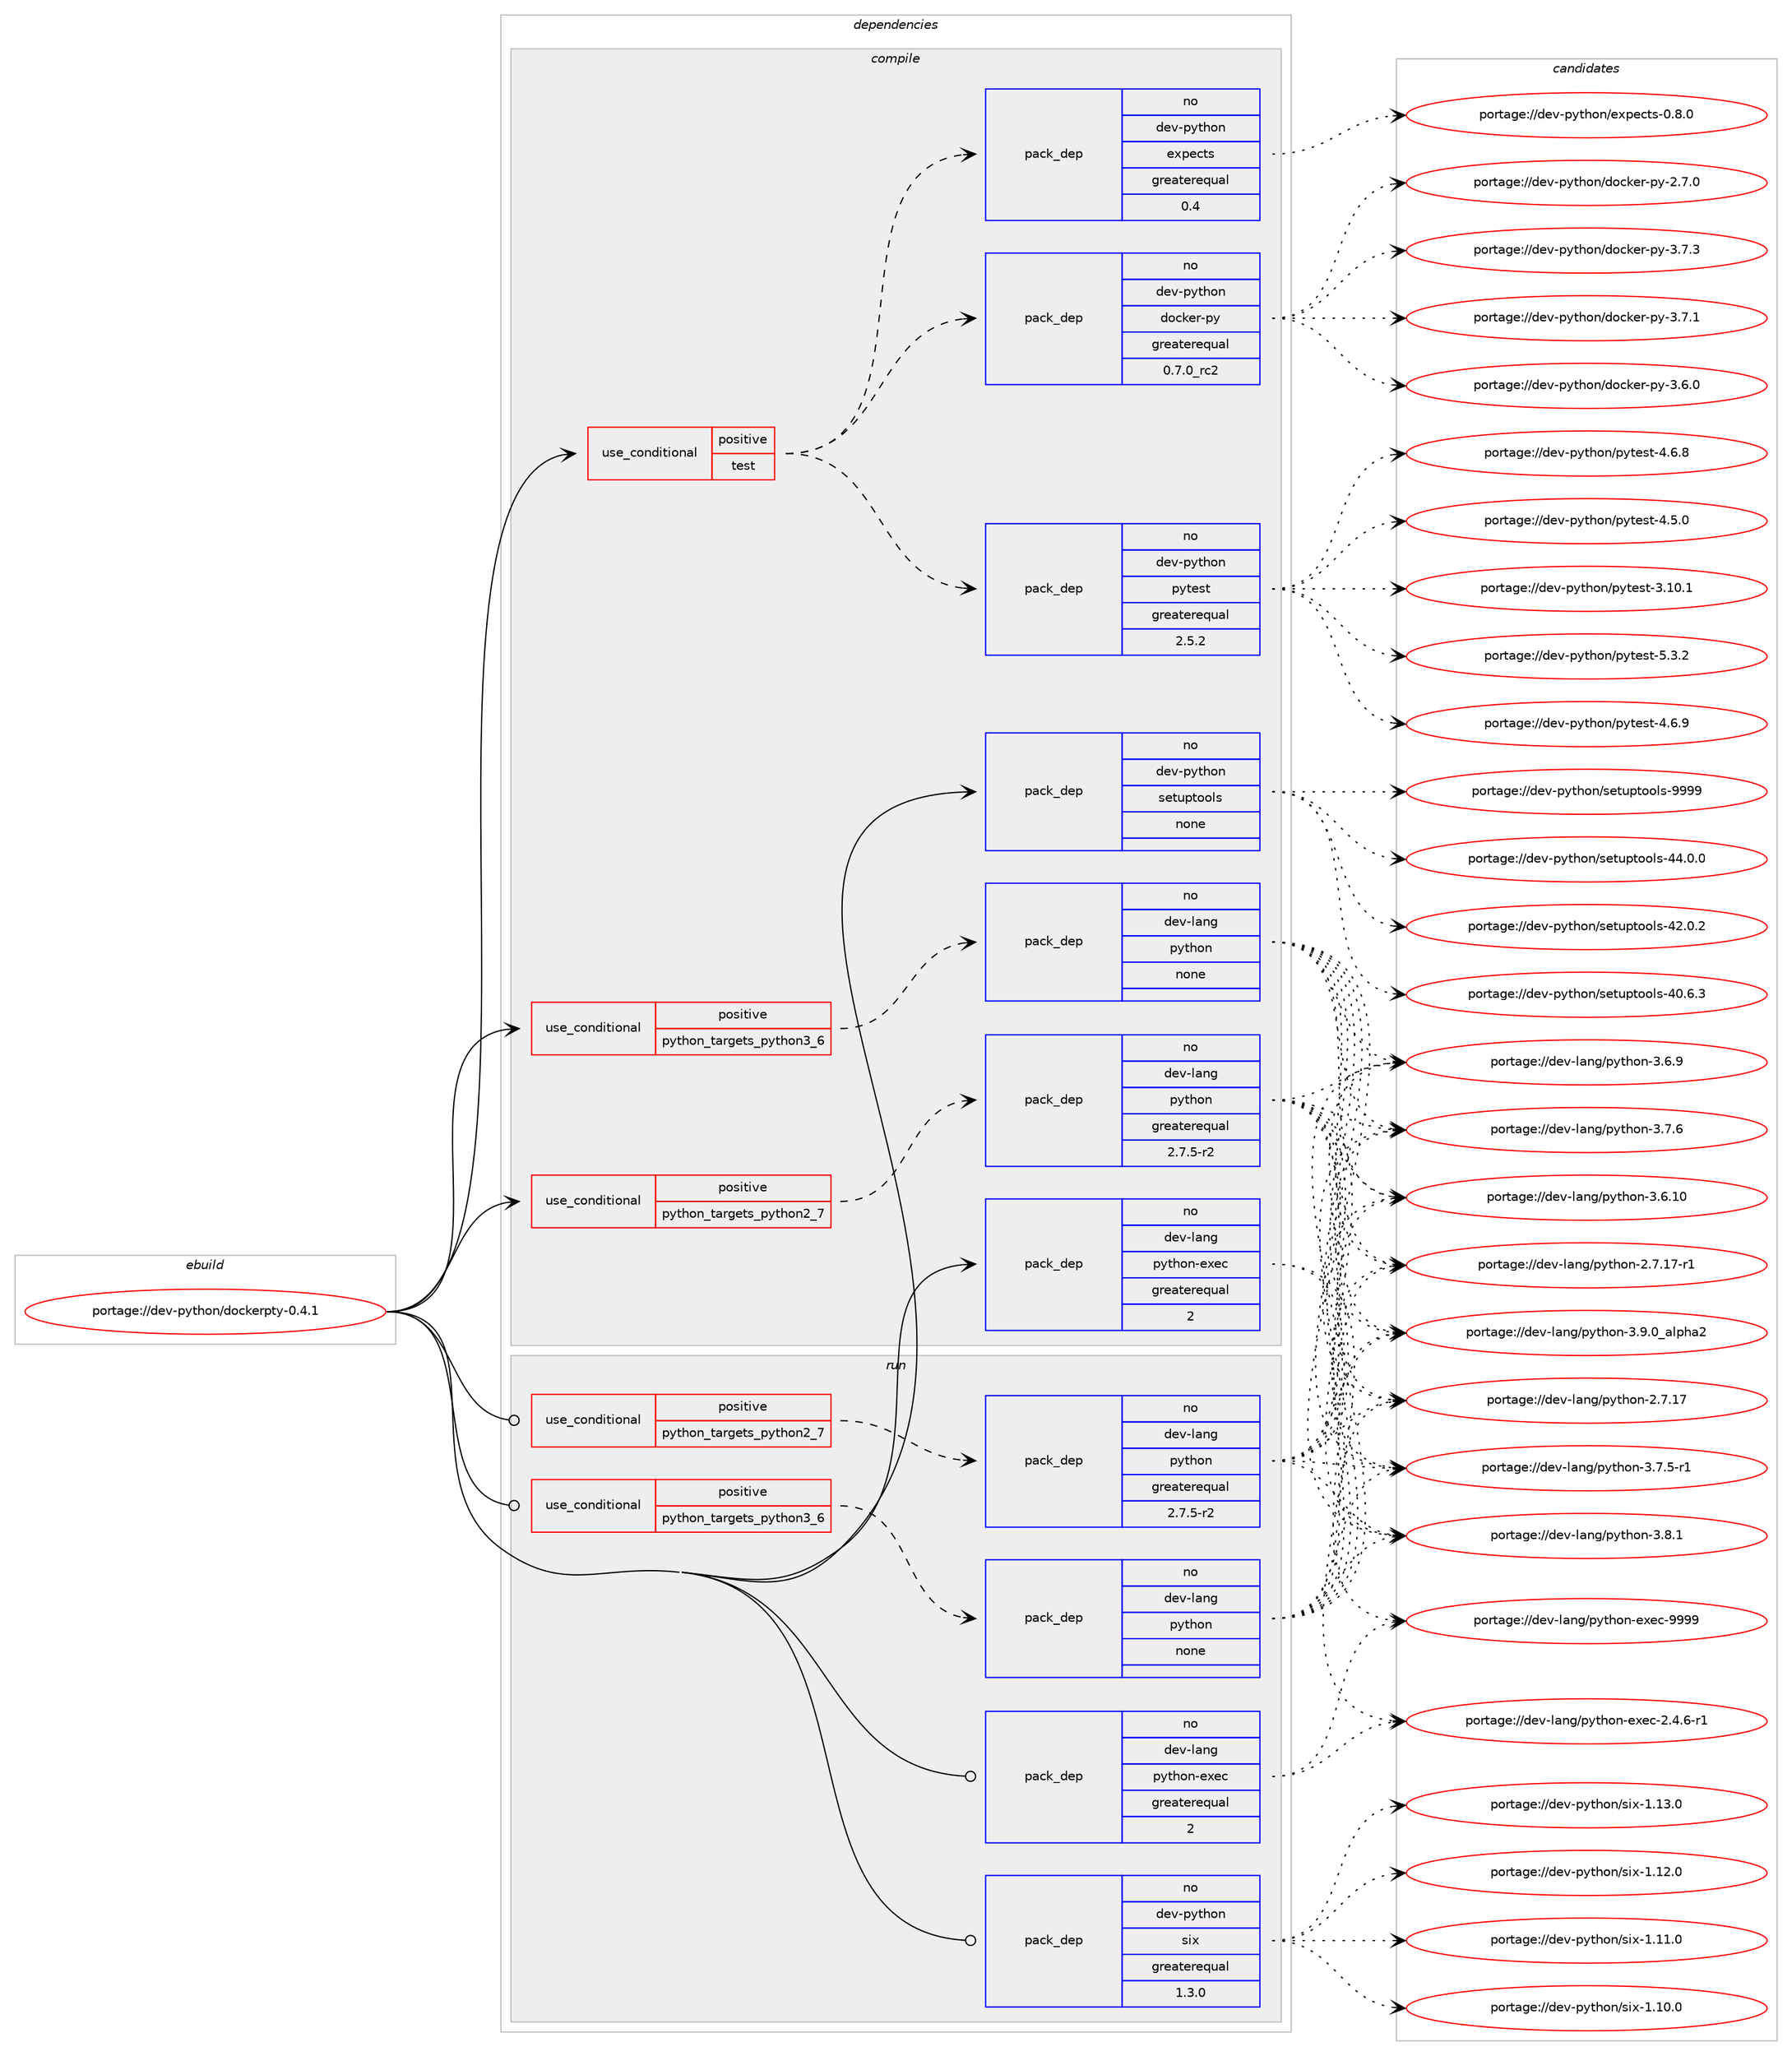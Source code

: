 digraph prolog {

# *************
# Graph options
# *************

newrank=true;
concentrate=true;
compound=true;
graph [rankdir=LR,fontname=Helvetica,fontsize=10,ranksep=1.5];#, ranksep=2.5, nodesep=0.2];
edge  [arrowhead=vee];
node  [fontname=Helvetica,fontsize=10];

# **********
# The ebuild
# **********

subgraph cluster_leftcol {
color=gray;
rank=same;
label=<<i>ebuild</i>>;
id [label="portage://dev-python/dockerpty-0.4.1", color=red, width=4, href="../dev-python/dockerpty-0.4.1.svg"];
}

# ****************
# The dependencies
# ****************

subgraph cluster_midcol {
color=gray;
label=<<i>dependencies</i>>;
subgraph cluster_compile {
fillcolor="#eeeeee";
style=filled;
label=<<i>compile</i>>;
subgraph cond116605 {
dependency463343 [label=<<TABLE BORDER="0" CELLBORDER="1" CELLSPACING="0" CELLPADDING="4"><TR><TD ROWSPAN="3" CELLPADDING="10">use_conditional</TD></TR><TR><TD>positive</TD></TR><TR><TD>python_targets_python2_7</TD></TR></TABLE>>, shape=none, color=red];
subgraph pack341745 {
dependency463344 [label=<<TABLE BORDER="0" CELLBORDER="1" CELLSPACING="0" CELLPADDING="4" WIDTH="220"><TR><TD ROWSPAN="6" CELLPADDING="30">pack_dep</TD></TR><TR><TD WIDTH="110">no</TD></TR><TR><TD>dev-lang</TD></TR><TR><TD>python</TD></TR><TR><TD>greaterequal</TD></TR><TR><TD>2.7.5-r2</TD></TR></TABLE>>, shape=none, color=blue];
}
dependency463343:e -> dependency463344:w [weight=20,style="dashed",arrowhead="vee"];
}
id:e -> dependency463343:w [weight=20,style="solid",arrowhead="vee"];
subgraph cond116606 {
dependency463345 [label=<<TABLE BORDER="0" CELLBORDER="1" CELLSPACING="0" CELLPADDING="4"><TR><TD ROWSPAN="3" CELLPADDING="10">use_conditional</TD></TR><TR><TD>positive</TD></TR><TR><TD>python_targets_python3_6</TD></TR></TABLE>>, shape=none, color=red];
subgraph pack341746 {
dependency463346 [label=<<TABLE BORDER="0" CELLBORDER="1" CELLSPACING="0" CELLPADDING="4" WIDTH="220"><TR><TD ROWSPAN="6" CELLPADDING="30">pack_dep</TD></TR><TR><TD WIDTH="110">no</TD></TR><TR><TD>dev-lang</TD></TR><TR><TD>python</TD></TR><TR><TD>none</TD></TR><TR><TD></TD></TR></TABLE>>, shape=none, color=blue];
}
dependency463345:e -> dependency463346:w [weight=20,style="dashed",arrowhead="vee"];
}
id:e -> dependency463345:w [weight=20,style="solid",arrowhead="vee"];
subgraph cond116607 {
dependency463347 [label=<<TABLE BORDER="0" CELLBORDER="1" CELLSPACING="0" CELLPADDING="4"><TR><TD ROWSPAN="3" CELLPADDING="10">use_conditional</TD></TR><TR><TD>positive</TD></TR><TR><TD>test</TD></TR></TABLE>>, shape=none, color=red];
subgraph pack341747 {
dependency463348 [label=<<TABLE BORDER="0" CELLBORDER="1" CELLSPACING="0" CELLPADDING="4" WIDTH="220"><TR><TD ROWSPAN="6" CELLPADDING="30">pack_dep</TD></TR><TR><TD WIDTH="110">no</TD></TR><TR><TD>dev-python</TD></TR><TR><TD>docker-py</TD></TR><TR><TD>greaterequal</TD></TR><TR><TD>0.7.0_rc2</TD></TR></TABLE>>, shape=none, color=blue];
}
dependency463347:e -> dependency463348:w [weight=20,style="dashed",arrowhead="vee"];
subgraph pack341748 {
dependency463349 [label=<<TABLE BORDER="0" CELLBORDER="1" CELLSPACING="0" CELLPADDING="4" WIDTH="220"><TR><TD ROWSPAN="6" CELLPADDING="30">pack_dep</TD></TR><TR><TD WIDTH="110">no</TD></TR><TR><TD>dev-python</TD></TR><TR><TD>expects</TD></TR><TR><TD>greaterequal</TD></TR><TR><TD>0.4</TD></TR></TABLE>>, shape=none, color=blue];
}
dependency463347:e -> dependency463349:w [weight=20,style="dashed",arrowhead="vee"];
subgraph pack341749 {
dependency463350 [label=<<TABLE BORDER="0" CELLBORDER="1" CELLSPACING="0" CELLPADDING="4" WIDTH="220"><TR><TD ROWSPAN="6" CELLPADDING="30">pack_dep</TD></TR><TR><TD WIDTH="110">no</TD></TR><TR><TD>dev-python</TD></TR><TR><TD>pytest</TD></TR><TR><TD>greaterequal</TD></TR><TR><TD>2.5.2</TD></TR></TABLE>>, shape=none, color=blue];
}
dependency463347:e -> dependency463350:w [weight=20,style="dashed",arrowhead="vee"];
}
id:e -> dependency463347:w [weight=20,style="solid",arrowhead="vee"];
subgraph pack341750 {
dependency463351 [label=<<TABLE BORDER="0" CELLBORDER="1" CELLSPACING="0" CELLPADDING="4" WIDTH="220"><TR><TD ROWSPAN="6" CELLPADDING="30">pack_dep</TD></TR><TR><TD WIDTH="110">no</TD></TR><TR><TD>dev-lang</TD></TR><TR><TD>python-exec</TD></TR><TR><TD>greaterequal</TD></TR><TR><TD>2</TD></TR></TABLE>>, shape=none, color=blue];
}
id:e -> dependency463351:w [weight=20,style="solid",arrowhead="vee"];
subgraph pack341751 {
dependency463352 [label=<<TABLE BORDER="0" CELLBORDER="1" CELLSPACING="0" CELLPADDING="4" WIDTH="220"><TR><TD ROWSPAN="6" CELLPADDING="30">pack_dep</TD></TR><TR><TD WIDTH="110">no</TD></TR><TR><TD>dev-python</TD></TR><TR><TD>setuptools</TD></TR><TR><TD>none</TD></TR><TR><TD></TD></TR></TABLE>>, shape=none, color=blue];
}
id:e -> dependency463352:w [weight=20,style="solid",arrowhead="vee"];
}
subgraph cluster_compileandrun {
fillcolor="#eeeeee";
style=filled;
label=<<i>compile and run</i>>;
}
subgraph cluster_run {
fillcolor="#eeeeee";
style=filled;
label=<<i>run</i>>;
subgraph cond116608 {
dependency463353 [label=<<TABLE BORDER="0" CELLBORDER="1" CELLSPACING="0" CELLPADDING="4"><TR><TD ROWSPAN="3" CELLPADDING="10">use_conditional</TD></TR><TR><TD>positive</TD></TR><TR><TD>python_targets_python2_7</TD></TR></TABLE>>, shape=none, color=red];
subgraph pack341752 {
dependency463354 [label=<<TABLE BORDER="0" CELLBORDER="1" CELLSPACING="0" CELLPADDING="4" WIDTH="220"><TR><TD ROWSPAN="6" CELLPADDING="30">pack_dep</TD></TR><TR><TD WIDTH="110">no</TD></TR><TR><TD>dev-lang</TD></TR><TR><TD>python</TD></TR><TR><TD>greaterequal</TD></TR><TR><TD>2.7.5-r2</TD></TR></TABLE>>, shape=none, color=blue];
}
dependency463353:e -> dependency463354:w [weight=20,style="dashed",arrowhead="vee"];
}
id:e -> dependency463353:w [weight=20,style="solid",arrowhead="odot"];
subgraph cond116609 {
dependency463355 [label=<<TABLE BORDER="0" CELLBORDER="1" CELLSPACING="0" CELLPADDING="4"><TR><TD ROWSPAN="3" CELLPADDING="10">use_conditional</TD></TR><TR><TD>positive</TD></TR><TR><TD>python_targets_python3_6</TD></TR></TABLE>>, shape=none, color=red];
subgraph pack341753 {
dependency463356 [label=<<TABLE BORDER="0" CELLBORDER="1" CELLSPACING="0" CELLPADDING="4" WIDTH="220"><TR><TD ROWSPAN="6" CELLPADDING="30">pack_dep</TD></TR><TR><TD WIDTH="110">no</TD></TR><TR><TD>dev-lang</TD></TR><TR><TD>python</TD></TR><TR><TD>none</TD></TR><TR><TD></TD></TR></TABLE>>, shape=none, color=blue];
}
dependency463355:e -> dependency463356:w [weight=20,style="dashed",arrowhead="vee"];
}
id:e -> dependency463355:w [weight=20,style="solid",arrowhead="odot"];
subgraph pack341754 {
dependency463357 [label=<<TABLE BORDER="0" CELLBORDER="1" CELLSPACING="0" CELLPADDING="4" WIDTH="220"><TR><TD ROWSPAN="6" CELLPADDING="30">pack_dep</TD></TR><TR><TD WIDTH="110">no</TD></TR><TR><TD>dev-lang</TD></TR><TR><TD>python-exec</TD></TR><TR><TD>greaterequal</TD></TR><TR><TD>2</TD></TR></TABLE>>, shape=none, color=blue];
}
id:e -> dependency463357:w [weight=20,style="solid",arrowhead="odot"];
subgraph pack341755 {
dependency463358 [label=<<TABLE BORDER="0" CELLBORDER="1" CELLSPACING="0" CELLPADDING="4" WIDTH="220"><TR><TD ROWSPAN="6" CELLPADDING="30">pack_dep</TD></TR><TR><TD WIDTH="110">no</TD></TR><TR><TD>dev-python</TD></TR><TR><TD>six</TD></TR><TR><TD>greaterequal</TD></TR><TR><TD>1.3.0</TD></TR></TABLE>>, shape=none, color=blue];
}
id:e -> dependency463358:w [weight=20,style="solid",arrowhead="odot"];
}
}

# **************
# The candidates
# **************

subgraph cluster_choices {
rank=same;
color=gray;
label=<<i>candidates</i>>;

subgraph choice341745 {
color=black;
nodesep=1;
choice10010111845108971101034711212111610411111045514657464895971081121049750 [label="portage://dev-lang/python-3.9.0_alpha2", color=red, width=4,href="../dev-lang/python-3.9.0_alpha2.svg"];
choice100101118451089711010347112121116104111110455146564649 [label="portage://dev-lang/python-3.8.1", color=red, width=4,href="../dev-lang/python-3.8.1.svg"];
choice100101118451089711010347112121116104111110455146554654 [label="portage://dev-lang/python-3.7.6", color=red, width=4,href="../dev-lang/python-3.7.6.svg"];
choice1001011184510897110103471121211161041111104551465546534511449 [label="portage://dev-lang/python-3.7.5-r1", color=red, width=4,href="../dev-lang/python-3.7.5-r1.svg"];
choice100101118451089711010347112121116104111110455146544657 [label="portage://dev-lang/python-3.6.9", color=red, width=4,href="../dev-lang/python-3.6.9.svg"];
choice10010111845108971101034711212111610411111045514654464948 [label="portage://dev-lang/python-3.6.10", color=red, width=4,href="../dev-lang/python-3.6.10.svg"];
choice100101118451089711010347112121116104111110455046554649554511449 [label="portage://dev-lang/python-2.7.17-r1", color=red, width=4,href="../dev-lang/python-2.7.17-r1.svg"];
choice10010111845108971101034711212111610411111045504655464955 [label="portage://dev-lang/python-2.7.17", color=red, width=4,href="../dev-lang/python-2.7.17.svg"];
dependency463344:e -> choice10010111845108971101034711212111610411111045514657464895971081121049750:w [style=dotted,weight="100"];
dependency463344:e -> choice100101118451089711010347112121116104111110455146564649:w [style=dotted,weight="100"];
dependency463344:e -> choice100101118451089711010347112121116104111110455146554654:w [style=dotted,weight="100"];
dependency463344:e -> choice1001011184510897110103471121211161041111104551465546534511449:w [style=dotted,weight="100"];
dependency463344:e -> choice100101118451089711010347112121116104111110455146544657:w [style=dotted,weight="100"];
dependency463344:e -> choice10010111845108971101034711212111610411111045514654464948:w [style=dotted,weight="100"];
dependency463344:e -> choice100101118451089711010347112121116104111110455046554649554511449:w [style=dotted,weight="100"];
dependency463344:e -> choice10010111845108971101034711212111610411111045504655464955:w [style=dotted,weight="100"];
}
subgraph choice341746 {
color=black;
nodesep=1;
choice10010111845108971101034711212111610411111045514657464895971081121049750 [label="portage://dev-lang/python-3.9.0_alpha2", color=red, width=4,href="../dev-lang/python-3.9.0_alpha2.svg"];
choice100101118451089711010347112121116104111110455146564649 [label="portage://dev-lang/python-3.8.1", color=red, width=4,href="../dev-lang/python-3.8.1.svg"];
choice100101118451089711010347112121116104111110455146554654 [label="portage://dev-lang/python-3.7.6", color=red, width=4,href="../dev-lang/python-3.7.6.svg"];
choice1001011184510897110103471121211161041111104551465546534511449 [label="portage://dev-lang/python-3.7.5-r1", color=red, width=4,href="../dev-lang/python-3.7.5-r1.svg"];
choice100101118451089711010347112121116104111110455146544657 [label="portage://dev-lang/python-3.6.9", color=red, width=4,href="../dev-lang/python-3.6.9.svg"];
choice10010111845108971101034711212111610411111045514654464948 [label="portage://dev-lang/python-3.6.10", color=red, width=4,href="../dev-lang/python-3.6.10.svg"];
choice100101118451089711010347112121116104111110455046554649554511449 [label="portage://dev-lang/python-2.7.17-r1", color=red, width=4,href="../dev-lang/python-2.7.17-r1.svg"];
choice10010111845108971101034711212111610411111045504655464955 [label="portage://dev-lang/python-2.7.17", color=red, width=4,href="../dev-lang/python-2.7.17.svg"];
dependency463346:e -> choice10010111845108971101034711212111610411111045514657464895971081121049750:w [style=dotted,weight="100"];
dependency463346:e -> choice100101118451089711010347112121116104111110455146564649:w [style=dotted,weight="100"];
dependency463346:e -> choice100101118451089711010347112121116104111110455146554654:w [style=dotted,weight="100"];
dependency463346:e -> choice1001011184510897110103471121211161041111104551465546534511449:w [style=dotted,weight="100"];
dependency463346:e -> choice100101118451089711010347112121116104111110455146544657:w [style=dotted,weight="100"];
dependency463346:e -> choice10010111845108971101034711212111610411111045514654464948:w [style=dotted,weight="100"];
dependency463346:e -> choice100101118451089711010347112121116104111110455046554649554511449:w [style=dotted,weight="100"];
dependency463346:e -> choice10010111845108971101034711212111610411111045504655464955:w [style=dotted,weight="100"];
}
subgraph choice341747 {
color=black;
nodesep=1;
choice10010111845112121116104111110471001119910710111445112121455146554651 [label="portage://dev-python/docker-py-3.7.3", color=red, width=4,href="../dev-python/docker-py-3.7.3.svg"];
choice10010111845112121116104111110471001119910710111445112121455146554649 [label="portage://dev-python/docker-py-3.7.1", color=red, width=4,href="../dev-python/docker-py-3.7.1.svg"];
choice10010111845112121116104111110471001119910710111445112121455146544648 [label="portage://dev-python/docker-py-3.6.0", color=red, width=4,href="../dev-python/docker-py-3.6.0.svg"];
choice10010111845112121116104111110471001119910710111445112121455046554648 [label="portage://dev-python/docker-py-2.7.0", color=red, width=4,href="../dev-python/docker-py-2.7.0.svg"];
dependency463348:e -> choice10010111845112121116104111110471001119910710111445112121455146554651:w [style=dotted,weight="100"];
dependency463348:e -> choice10010111845112121116104111110471001119910710111445112121455146554649:w [style=dotted,weight="100"];
dependency463348:e -> choice10010111845112121116104111110471001119910710111445112121455146544648:w [style=dotted,weight="100"];
dependency463348:e -> choice10010111845112121116104111110471001119910710111445112121455046554648:w [style=dotted,weight="100"];
}
subgraph choice341748 {
color=black;
nodesep=1;
choice100101118451121211161041111104710112011210199116115454846564648 [label="portage://dev-python/expects-0.8.0", color=red, width=4,href="../dev-python/expects-0.8.0.svg"];
dependency463349:e -> choice100101118451121211161041111104710112011210199116115454846564648:w [style=dotted,weight="100"];
}
subgraph choice341749 {
color=black;
nodesep=1;
choice1001011184511212111610411111047112121116101115116455346514650 [label="portage://dev-python/pytest-5.3.2", color=red, width=4,href="../dev-python/pytest-5.3.2.svg"];
choice1001011184511212111610411111047112121116101115116455246544657 [label="portage://dev-python/pytest-4.6.9", color=red, width=4,href="../dev-python/pytest-4.6.9.svg"];
choice1001011184511212111610411111047112121116101115116455246544656 [label="portage://dev-python/pytest-4.6.8", color=red, width=4,href="../dev-python/pytest-4.6.8.svg"];
choice1001011184511212111610411111047112121116101115116455246534648 [label="portage://dev-python/pytest-4.5.0", color=red, width=4,href="../dev-python/pytest-4.5.0.svg"];
choice100101118451121211161041111104711212111610111511645514649484649 [label="portage://dev-python/pytest-3.10.1", color=red, width=4,href="../dev-python/pytest-3.10.1.svg"];
dependency463350:e -> choice1001011184511212111610411111047112121116101115116455346514650:w [style=dotted,weight="100"];
dependency463350:e -> choice1001011184511212111610411111047112121116101115116455246544657:w [style=dotted,weight="100"];
dependency463350:e -> choice1001011184511212111610411111047112121116101115116455246544656:w [style=dotted,weight="100"];
dependency463350:e -> choice1001011184511212111610411111047112121116101115116455246534648:w [style=dotted,weight="100"];
dependency463350:e -> choice100101118451121211161041111104711212111610111511645514649484649:w [style=dotted,weight="100"];
}
subgraph choice341750 {
color=black;
nodesep=1;
choice10010111845108971101034711212111610411111045101120101994557575757 [label="portage://dev-lang/python-exec-9999", color=red, width=4,href="../dev-lang/python-exec-9999.svg"];
choice10010111845108971101034711212111610411111045101120101994550465246544511449 [label="portage://dev-lang/python-exec-2.4.6-r1", color=red, width=4,href="../dev-lang/python-exec-2.4.6-r1.svg"];
dependency463351:e -> choice10010111845108971101034711212111610411111045101120101994557575757:w [style=dotted,weight="100"];
dependency463351:e -> choice10010111845108971101034711212111610411111045101120101994550465246544511449:w [style=dotted,weight="100"];
}
subgraph choice341751 {
color=black;
nodesep=1;
choice10010111845112121116104111110471151011161171121161111111081154557575757 [label="portage://dev-python/setuptools-9999", color=red, width=4,href="../dev-python/setuptools-9999.svg"];
choice100101118451121211161041111104711510111611711211611111110811545525246484648 [label="portage://dev-python/setuptools-44.0.0", color=red, width=4,href="../dev-python/setuptools-44.0.0.svg"];
choice100101118451121211161041111104711510111611711211611111110811545525046484650 [label="portage://dev-python/setuptools-42.0.2", color=red, width=4,href="../dev-python/setuptools-42.0.2.svg"];
choice100101118451121211161041111104711510111611711211611111110811545524846544651 [label="portage://dev-python/setuptools-40.6.3", color=red, width=4,href="../dev-python/setuptools-40.6.3.svg"];
dependency463352:e -> choice10010111845112121116104111110471151011161171121161111111081154557575757:w [style=dotted,weight="100"];
dependency463352:e -> choice100101118451121211161041111104711510111611711211611111110811545525246484648:w [style=dotted,weight="100"];
dependency463352:e -> choice100101118451121211161041111104711510111611711211611111110811545525046484650:w [style=dotted,weight="100"];
dependency463352:e -> choice100101118451121211161041111104711510111611711211611111110811545524846544651:w [style=dotted,weight="100"];
}
subgraph choice341752 {
color=black;
nodesep=1;
choice10010111845108971101034711212111610411111045514657464895971081121049750 [label="portage://dev-lang/python-3.9.0_alpha2", color=red, width=4,href="../dev-lang/python-3.9.0_alpha2.svg"];
choice100101118451089711010347112121116104111110455146564649 [label="portage://dev-lang/python-3.8.1", color=red, width=4,href="../dev-lang/python-3.8.1.svg"];
choice100101118451089711010347112121116104111110455146554654 [label="portage://dev-lang/python-3.7.6", color=red, width=4,href="../dev-lang/python-3.7.6.svg"];
choice1001011184510897110103471121211161041111104551465546534511449 [label="portage://dev-lang/python-3.7.5-r1", color=red, width=4,href="../dev-lang/python-3.7.5-r1.svg"];
choice100101118451089711010347112121116104111110455146544657 [label="portage://dev-lang/python-3.6.9", color=red, width=4,href="../dev-lang/python-3.6.9.svg"];
choice10010111845108971101034711212111610411111045514654464948 [label="portage://dev-lang/python-3.6.10", color=red, width=4,href="../dev-lang/python-3.6.10.svg"];
choice100101118451089711010347112121116104111110455046554649554511449 [label="portage://dev-lang/python-2.7.17-r1", color=red, width=4,href="../dev-lang/python-2.7.17-r1.svg"];
choice10010111845108971101034711212111610411111045504655464955 [label="portage://dev-lang/python-2.7.17", color=red, width=4,href="../dev-lang/python-2.7.17.svg"];
dependency463354:e -> choice10010111845108971101034711212111610411111045514657464895971081121049750:w [style=dotted,weight="100"];
dependency463354:e -> choice100101118451089711010347112121116104111110455146564649:w [style=dotted,weight="100"];
dependency463354:e -> choice100101118451089711010347112121116104111110455146554654:w [style=dotted,weight="100"];
dependency463354:e -> choice1001011184510897110103471121211161041111104551465546534511449:w [style=dotted,weight="100"];
dependency463354:e -> choice100101118451089711010347112121116104111110455146544657:w [style=dotted,weight="100"];
dependency463354:e -> choice10010111845108971101034711212111610411111045514654464948:w [style=dotted,weight="100"];
dependency463354:e -> choice100101118451089711010347112121116104111110455046554649554511449:w [style=dotted,weight="100"];
dependency463354:e -> choice10010111845108971101034711212111610411111045504655464955:w [style=dotted,weight="100"];
}
subgraph choice341753 {
color=black;
nodesep=1;
choice10010111845108971101034711212111610411111045514657464895971081121049750 [label="portage://dev-lang/python-3.9.0_alpha2", color=red, width=4,href="../dev-lang/python-3.9.0_alpha2.svg"];
choice100101118451089711010347112121116104111110455146564649 [label="portage://dev-lang/python-3.8.1", color=red, width=4,href="../dev-lang/python-3.8.1.svg"];
choice100101118451089711010347112121116104111110455146554654 [label="portage://dev-lang/python-3.7.6", color=red, width=4,href="../dev-lang/python-3.7.6.svg"];
choice1001011184510897110103471121211161041111104551465546534511449 [label="portage://dev-lang/python-3.7.5-r1", color=red, width=4,href="../dev-lang/python-3.7.5-r1.svg"];
choice100101118451089711010347112121116104111110455146544657 [label="portage://dev-lang/python-3.6.9", color=red, width=4,href="../dev-lang/python-3.6.9.svg"];
choice10010111845108971101034711212111610411111045514654464948 [label="portage://dev-lang/python-3.6.10", color=red, width=4,href="../dev-lang/python-3.6.10.svg"];
choice100101118451089711010347112121116104111110455046554649554511449 [label="portage://dev-lang/python-2.7.17-r1", color=red, width=4,href="../dev-lang/python-2.7.17-r1.svg"];
choice10010111845108971101034711212111610411111045504655464955 [label="portage://dev-lang/python-2.7.17", color=red, width=4,href="../dev-lang/python-2.7.17.svg"];
dependency463356:e -> choice10010111845108971101034711212111610411111045514657464895971081121049750:w [style=dotted,weight="100"];
dependency463356:e -> choice100101118451089711010347112121116104111110455146564649:w [style=dotted,weight="100"];
dependency463356:e -> choice100101118451089711010347112121116104111110455146554654:w [style=dotted,weight="100"];
dependency463356:e -> choice1001011184510897110103471121211161041111104551465546534511449:w [style=dotted,weight="100"];
dependency463356:e -> choice100101118451089711010347112121116104111110455146544657:w [style=dotted,weight="100"];
dependency463356:e -> choice10010111845108971101034711212111610411111045514654464948:w [style=dotted,weight="100"];
dependency463356:e -> choice100101118451089711010347112121116104111110455046554649554511449:w [style=dotted,weight="100"];
dependency463356:e -> choice10010111845108971101034711212111610411111045504655464955:w [style=dotted,weight="100"];
}
subgraph choice341754 {
color=black;
nodesep=1;
choice10010111845108971101034711212111610411111045101120101994557575757 [label="portage://dev-lang/python-exec-9999", color=red, width=4,href="../dev-lang/python-exec-9999.svg"];
choice10010111845108971101034711212111610411111045101120101994550465246544511449 [label="portage://dev-lang/python-exec-2.4.6-r1", color=red, width=4,href="../dev-lang/python-exec-2.4.6-r1.svg"];
dependency463357:e -> choice10010111845108971101034711212111610411111045101120101994557575757:w [style=dotted,weight="100"];
dependency463357:e -> choice10010111845108971101034711212111610411111045101120101994550465246544511449:w [style=dotted,weight="100"];
}
subgraph choice341755 {
color=black;
nodesep=1;
choice100101118451121211161041111104711510512045494649514648 [label="portage://dev-python/six-1.13.0", color=red, width=4,href="../dev-python/six-1.13.0.svg"];
choice100101118451121211161041111104711510512045494649504648 [label="portage://dev-python/six-1.12.0", color=red, width=4,href="../dev-python/six-1.12.0.svg"];
choice100101118451121211161041111104711510512045494649494648 [label="portage://dev-python/six-1.11.0", color=red, width=4,href="../dev-python/six-1.11.0.svg"];
choice100101118451121211161041111104711510512045494649484648 [label="portage://dev-python/six-1.10.0", color=red, width=4,href="../dev-python/six-1.10.0.svg"];
dependency463358:e -> choice100101118451121211161041111104711510512045494649514648:w [style=dotted,weight="100"];
dependency463358:e -> choice100101118451121211161041111104711510512045494649504648:w [style=dotted,weight="100"];
dependency463358:e -> choice100101118451121211161041111104711510512045494649494648:w [style=dotted,weight="100"];
dependency463358:e -> choice100101118451121211161041111104711510512045494649484648:w [style=dotted,weight="100"];
}
}

}
